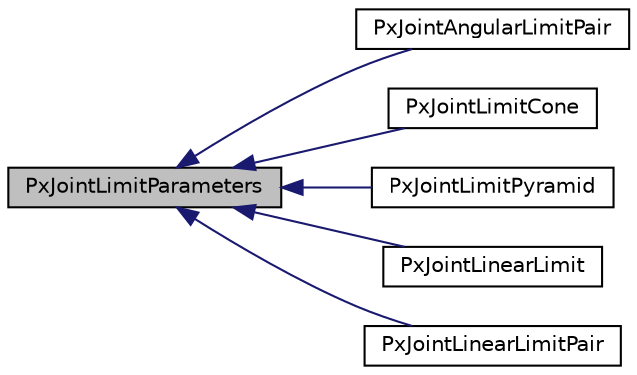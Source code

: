 digraph "PxJointLimitParameters"
{
  edge [fontname="Helvetica",fontsize="10",labelfontname="Helvetica",labelfontsize="10"];
  node [fontname="Helvetica",fontsize="10",shape=record];
  rankdir="LR";
  Node0 [label="PxJointLimitParameters",height=0.2,width=0.4,color="black", fillcolor="grey75", style="filled", fontcolor="black"];
  Node0 -> Node1 [dir="back",color="midnightblue",fontsize="10",style="solid",fontname="Helvetica"];
  Node1 [label="PxJointAngularLimitPair",height=0.2,width=0.4,color="black", fillcolor="white", style="filled",URL="$classPxJointAngularLimitPair.html"];
  Node0 -> Node2 [dir="back",color="midnightblue",fontsize="10",style="solid",fontname="Helvetica"];
  Node2 [label="PxJointLimitCone",height=0.2,width=0.4,color="black", fillcolor="white", style="filled",URL="$classPxJointLimitCone.html",tooltip="Describes an elliptical conical joint limit. Note that very small or highly elliptical limit cones ma..."];
  Node0 -> Node3 [dir="back",color="midnightblue",fontsize="10",style="solid",fontname="Helvetica"];
  Node3 [label="PxJointLimitPyramid",height=0.2,width=0.4,color="black", fillcolor="white", style="filled",URL="$classPxJointLimitPyramid.html",tooltip="Describes a pyramidal joint limit. "];
  Node0 -> Node4 [dir="back",color="midnightblue",fontsize="10",style="solid",fontname="Helvetica"];
  Node4 [label="PxJointLinearLimit",height=0.2,width=0.4,color="black", fillcolor="white", style="filled",URL="$classPxJointLinearLimit.html",tooltip="Describes a one-sided linear limit. "];
  Node0 -> Node5 [dir="back",color="midnightblue",fontsize="10",style="solid",fontname="Helvetica"];
  Node5 [label="PxJointLinearLimitPair",height=0.2,width=0.4,color="black", fillcolor="white", style="filled",URL="$classPxJointLinearLimitPair.html",tooltip="Describes a two-sided limit. "];
}
